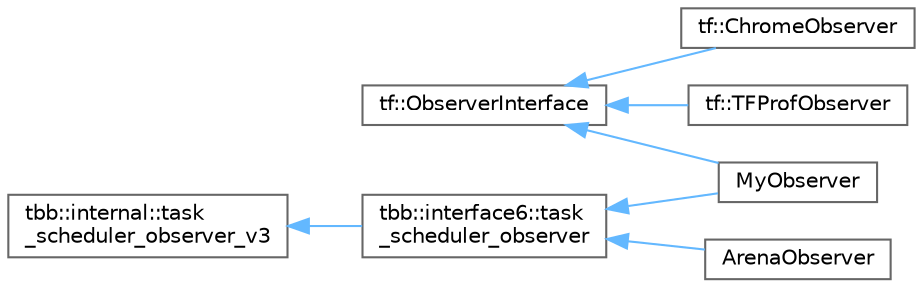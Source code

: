 digraph "类继承关系图"
{
 // LATEX_PDF_SIZE
  bgcolor="transparent";
  edge [fontname=Helvetica,fontsize=10,labelfontname=Helvetica,labelfontsize=10];
  node [fontname=Helvetica,fontsize=10,shape=box,height=0.2,width=0.4];
  rankdir="LR";
  Node0 [id="Node000000",label="tf::ObserverInterface",height=0.2,width=0.4,color="grey40", fillcolor="white", style="filled",URL="$classtf_1_1_observer_interface.html",tooltip="class to derive an executor observer"];
  Node0 -> Node1 [id="edge7326_Node000000_Node000001",dir="back",color="steelblue1",style="solid",tooltip=" "];
  Node1 [id="Node000001",label="MyObserver",height=0.2,width=0.4,color="grey40", fillcolor="white", style="filled",URL="$class_my_observer.html",tooltip=" "];
  Node0 -> Node5 [id="edge7327_Node000000_Node000005",dir="back",color="steelblue1",style="solid",tooltip=" "];
  Node5 [id="Node000005",label="tf::ChromeObserver",height=0.2,width=0.4,color="grey40", fillcolor="white", style="filled",URL="$classtf_1_1_chrome_observer.html",tooltip="class to create an observer based on Chrome tracing format"];
  Node0 -> Node6 [id="edge7328_Node000000_Node000006",dir="back",color="steelblue1",style="solid",tooltip=" "];
  Node6 [id="Node000006",label="tf::TFProfObserver",height=0.2,width=0.4,color="grey40", fillcolor="white", style="filled",URL="$classtf_1_1_t_f_prof_observer.html",tooltip="class to create an observer based on the built-in taskflow profiler format"];
  Node4 [id="Node000004",label="tbb::internal::task\l_scheduler_observer_v3",height=0.2,width=0.4,color="grey40", fillcolor="white", style="filled",URL="$classtbb_1_1internal_1_1task__scheduler__observer__v3.html",tooltip=" "];
  Node4 -> Node2 [id="edge7329_Node000004_Node000002",dir="back",color="steelblue1",style="solid",tooltip=" "];
  Node2 [id="Node000002",label="tbb::interface6::task\l_scheduler_observer",height=0.2,width=0.4,color="grey40", fillcolor="white", style="filled",URL="$classtbb_1_1interface6_1_1task__scheduler__observer.html",tooltip=" "];
  Node2 -> Node3 [id="edge7330_Node000002_Node000003",dir="back",color="steelblue1",style="solid",tooltip=" "];
  Node3 [id="Node000003",label="ArenaObserver",height=0.2,width=0.4,color="grey40", fillcolor="white", style="filled",URL="$class_arena_observer.html",tooltip=" "];
  Node2 -> Node1 [id="edge7331_Node000002_Node000001",dir="back",color="steelblue1",style="solid",tooltip=" "];
}
